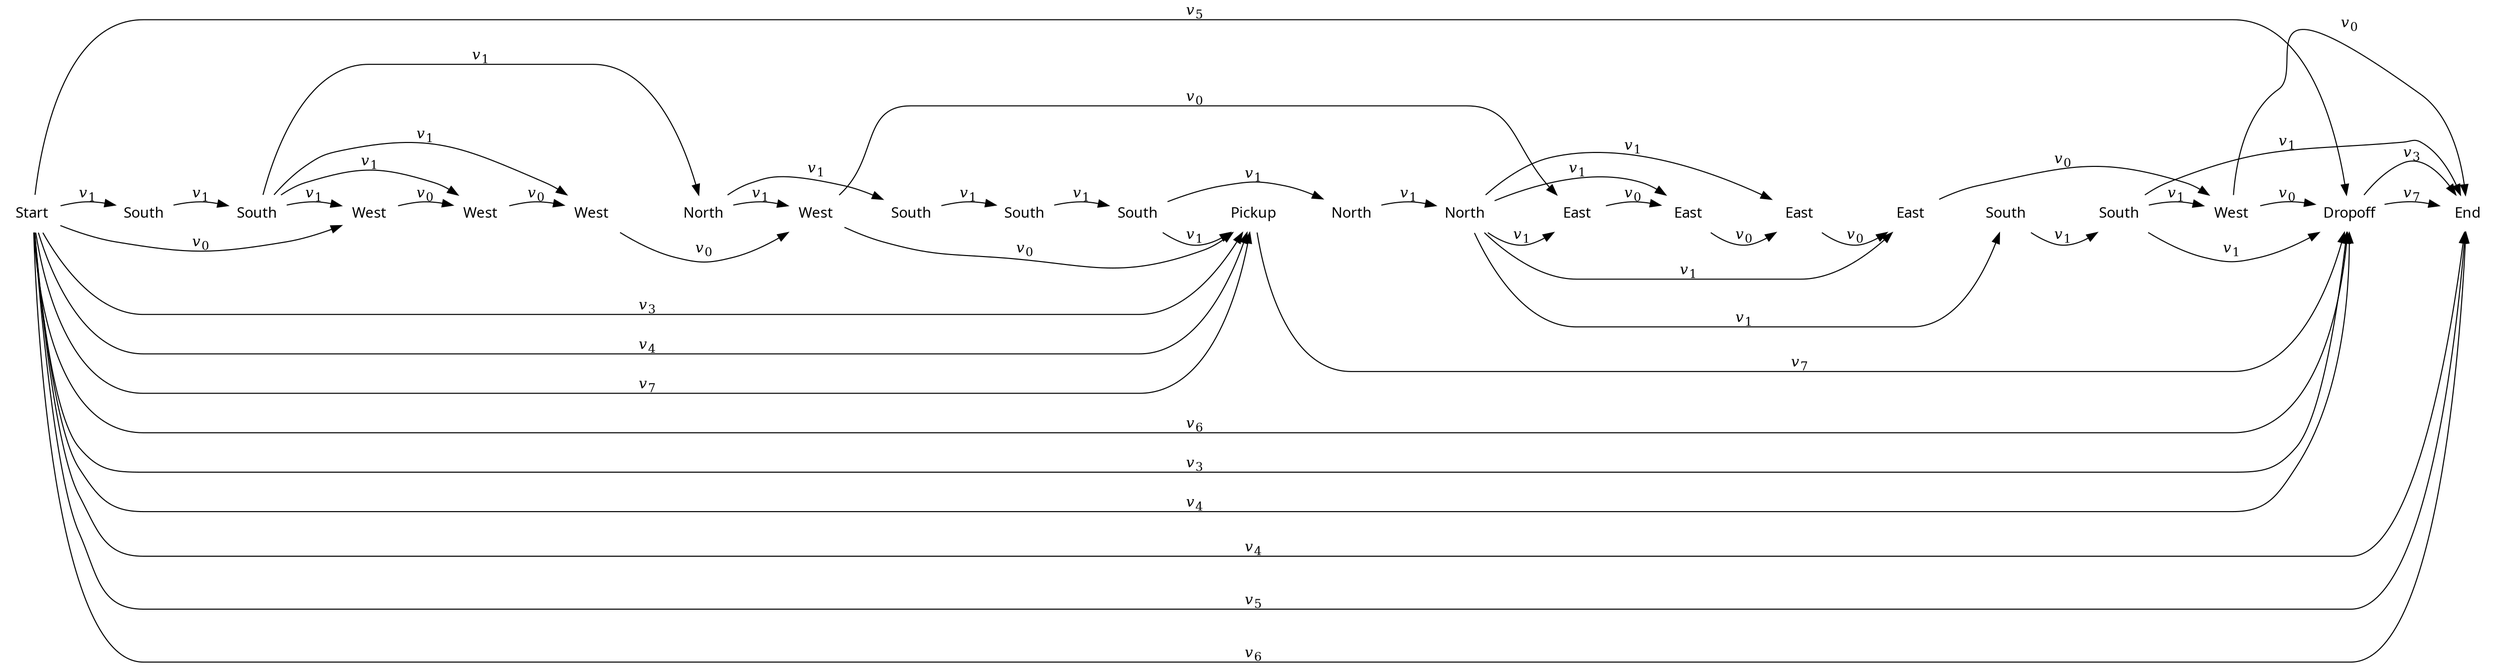 digraph cat {
rankdir=LR
node [shape=plaintext]
edge [arrowhead=normal]

0 [label="Start",fontname="sans"]
1 [label="South",fontname="sans"]
2 [label="South",fontname="sans"]
3 [label="West",fontname="sans"]
4 [label="West",fontname="sans"]
5 [label="West",fontname="sans"]
6 [label="North",fontname="sans"]
7 [label="West",fontname="sans"]
8 [label="South",fontname="sans"]
9 [label="South",fontname="sans"]
10 [label="South",fontname="sans"]
11 [label="Pickup",fontname="sans"]
12 [label="North",fontname="sans"]
13 [label="North",fontname="sans"]
14 [label="East",fontname="sans"]
15 [label="East",fontname="sans"]
16 [label="East",fontname="sans"]
17 [label="East",fontname="sans"]
18 [label="South",fontname="sans"]
19 [label="South",fontname="sans"]
20 [label="West",fontname="sans"]
21 [label="Dropoff",fontname="sans"]
22 [label="End",fontname="sans"]

0 -> 3 [label=<<i>v</i><sub>0</sub>>]
0 -> 1 [label=<<i>v</i><sub>1</sub>>]
0 -> 11 [label=<<i>v</i><sub>3</sub>>]
0 -> 21 [label=<<i>v</i><sub>3</sub>>]
0 -> 11 [label=<<i>v</i><sub>4</sub>>]
0 -> 21 [label=<<i>v</i><sub>4</sub>>]
0 -> 22 [label=<<i>v</i><sub>4</sub>>]
0 -> 21 [label=<<i>v</i><sub>5</sub>>]
0 -> 22 [label=<<i>v</i><sub>5</sub>>]
0 -> 21 [label=<<i>v</i><sub>6</sub>>]
0 -> 22 [label=<<i>v</i><sub>6</sub>>]
0 -> 11 [label=<<i>v</i><sub>7</sub>>]
1 -> 2 [label=<<i>v</i><sub>1</sub>>]
2 -> 3 [label=<<i>v</i><sub>1</sub>>]
2 -> 4 [label=<<i>v</i><sub>1</sub>>]
2 -> 5 [label=<<i>v</i><sub>1</sub>>]
2 -> 6 [label=<<i>v</i><sub>1</sub>>]
3 -> 4 [label=<<i>v</i><sub>0</sub>>]
4 -> 5 [label=<<i>v</i><sub>0</sub>>]
5 -> 7 [label=<<i>v</i><sub>0</sub>>]
6 -> 7 [label=<<i>v</i><sub>1</sub>>]
6 -> 8 [label=<<i>v</i><sub>1</sub>>]
7 -> 11 [label=<<i>v</i><sub>0</sub>>]
7 -> 14 [label=<<i>v</i><sub>0</sub>>]
8 -> 9 [label=<<i>v</i><sub>1</sub>>]
9 -> 10 [label=<<i>v</i><sub>1</sub>>]
10 -> 11 [label=<<i>v</i><sub>1</sub>>]
10 -> 12 [label=<<i>v</i><sub>1</sub>>]
11 -> 21 [label=<<i>v</i><sub>7</sub>>]
12 -> 13 [label=<<i>v</i><sub>1</sub>>]
13 -> 14 [label=<<i>v</i><sub>1</sub>>]
13 -> 15 [label=<<i>v</i><sub>1</sub>>]
13 -> 16 [label=<<i>v</i><sub>1</sub>>]
13 -> 17 [label=<<i>v</i><sub>1</sub>>]
13 -> 18 [label=<<i>v</i><sub>1</sub>>]
14 -> 15 [label=<<i>v</i><sub>0</sub>>]
15 -> 16 [label=<<i>v</i><sub>0</sub>>]
16 -> 17 [label=<<i>v</i><sub>0</sub>>]
17 -> 20 [label=<<i>v</i><sub>0</sub>>]
18 -> 19 [label=<<i>v</i><sub>1</sub>>]
19 -> 20 [label=<<i>v</i><sub>1</sub>>]
19 -> 21 [label=<<i>v</i><sub>1</sub>>]
19 -> 22 [label=<<i>v</i><sub>1</sub>>]
20 -> 21 [label=<<i>v</i><sub>0</sub>>]
20 -> 22 [label=<<i>v</i><sub>0</sub>>]
21 -> 22 [label=<<i>v</i><sub>3</sub>>]
21 -> 22 [label=<<i>v</i><sub>7</sub>>]

# To line up the actions
0 -> 1 [weight=100,style=invis]
1 -> 2 [weight=100,style=invis]
2 -> 3 [weight=100,style=invis]
3 -> 4 [weight=100,style=invis]
4 -> 5 [weight=100,style=invis]
5 -> 6 [weight=100,style=invis]
6 -> 7 [weight=100,style=invis]
7 -> 8 [weight=100,style=invis]
8 -> 9 [weight=100,style=invis]
9 -> 10 [weight=100,style=invis]
10 -> 11 [weight=100,style=invis]
11 -> 12 [weight=100,style=invis]
12 -> 13 [weight=100,style=invis]
13 -> 14 [weight=100,style=invis]
14 -> 15 [weight=100,style=invis]
15 -> 16 [weight=100,style=invis]
16 -> 17 [weight=100,style=invis]
17 -> 18 [weight=100,style=invis]
18 -> 19 [weight=100,style=invis]
19 -> 20 [weight=100,style=invis]
20 -> 21 [weight=100,style=invis]
21 -> 22 [weight=100,style=invis]
}
